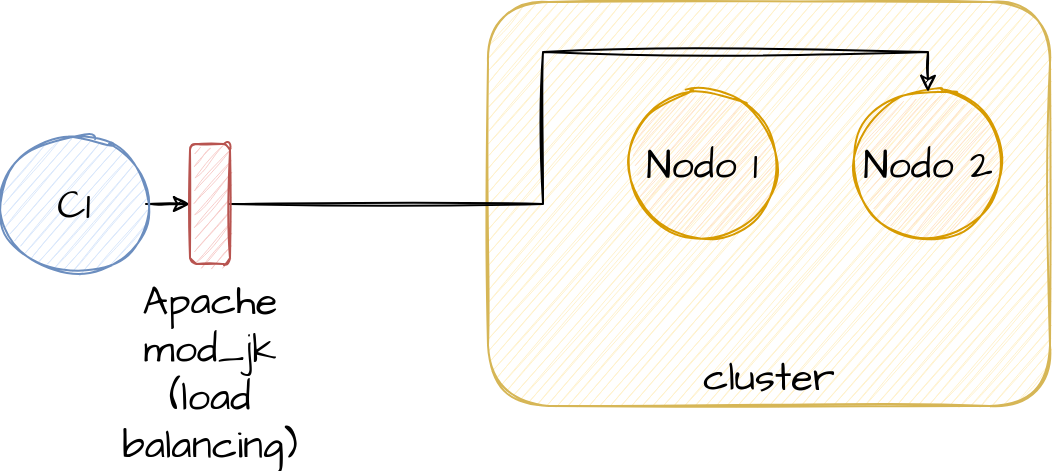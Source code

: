 <mxfile version="16.1.2" type="device"><diagram id="iR7kW6d5z7mH8W_eMVzF" name="Page-1"><mxGraphModel dx="946" dy="543" grid="0" gridSize="10" guides="1" tooltips="1" connect="1" arrows="1" fold="1" page="1" pageScale="1" pageWidth="827" pageHeight="1169" math="0" shadow="0"><root><mxCell id="0"/><mxCell id="1" parent="0"/><mxCell id="LwVA78MGahFg6l0W7koL-2" value="cluster" style="rounded=1;whiteSpace=wrap;html=1;sketch=1;hachureGap=4;fontFamily=Architects Daughter;fontSource=https%3A%2F%2Ffonts.googleapis.com%2Fcss%3Ffamily%3DArchitects%2BDaughter;fontSize=20;fillColor=#fff2cc;strokeColor=#d6b656;verticalAlign=bottom;" parent="1" vertex="1"><mxGeometry x="439" y="139" width="281" height="202" as="geometry"/></mxCell><mxCell id="0e-mokFK-Mai7gC2j-Q--2" value="Nodo 1" style="ellipse;whiteSpace=wrap;html=1;shadow=0;sketch=1;fontSize=20;fontFamily=Architects Daughter;fontSource=https%3A%2F%2Ffonts.googleapis.com%2Fcss%3Ffamily%3DArchitects%2BDaughter;fillColor=#ffe6cc;strokeColor=#d79b00;" parent="1" vertex="1"><mxGeometry x="510" y="184" width="72" height="72" as="geometry"/></mxCell><mxCell id="0e-mokFK-Mai7gC2j-Q--3" value="Nodo 2" style="ellipse;whiteSpace=wrap;html=1;shadow=0;sketch=1;fontSize=20;fontFamily=Architects Daughter;fontSource=https%3A%2F%2Ffonts.googleapis.com%2Fcss%3Ffamily%3DArchitects%2BDaughter;fillColor=#ffe6cc;strokeColor=#d79b00;" parent="1" vertex="1"><mxGeometry x="623" y="184" width="72" height="72" as="geometry"/></mxCell><mxCell id="0e-mokFK-Mai7gC2j-Q--8" style="edgeStyle=orthogonalEdgeStyle;rounded=0;sketch=1;orthogonalLoop=1;jettySize=auto;html=1;entryX=0;entryY=0.5;entryDx=0;entryDy=0;labelBackgroundColor=none;fontFamily=Architects Daughter;fontSource=https%3A%2F%2Ffonts.googleapis.com%2Fcss%3Ffamily%3DArchitects%2BDaughter;fontSize=20;" parent="1" source="0e-mokFK-Mai7gC2j-Q--4" target="0e-mokFK-Mai7gC2j-Q--7" edge="1"><mxGeometry relative="1" as="geometry"/></mxCell><mxCell id="0e-mokFK-Mai7gC2j-Q--4" value="C1" style="ellipse;whiteSpace=wrap;html=1;shadow=0;sketch=1;fontSize=20;fontFamily=Architects Daughter;fontSource=https%3A%2F%2Ffonts.googleapis.com%2Fcss%3Ffamily%3DArchitects%2BDaughter;fillColor=#dae8fc;strokeColor=#6c8ebf;" parent="1" vertex="1"><mxGeometry x="196" y="204" width="72" height="72" as="geometry"/></mxCell><mxCell id="0e-mokFK-Mai7gC2j-Q--9" style="edgeStyle=orthogonalEdgeStyle;rounded=0;sketch=1;orthogonalLoop=1;jettySize=auto;html=1;exitX=1;exitY=0.5;exitDx=0;exitDy=0;entryX=0.5;entryY=0;entryDx=0;entryDy=0;labelBackgroundColor=none;fontFamily=Architects Daughter;fontSource=https%3A%2F%2Ffonts.googleapis.com%2Fcss%3Ffamily%3DArchitects%2BDaughter;fontSize=20;" parent="1" source="0e-mokFK-Mai7gC2j-Q--7" target="0e-mokFK-Mai7gC2j-Q--3" edge="1"><mxGeometry relative="1" as="geometry"/></mxCell><mxCell id="0e-mokFK-Mai7gC2j-Q--7" value="Apache mod_jk&lt;br&gt;(load balancing)" style="rounded=1;whiteSpace=wrap;html=1;shadow=0;sketch=1;fontFamily=Architects Daughter;fontSource=https%3A%2F%2Ffonts.googleapis.com%2Fcss%3Ffamily%3DArchitects%2BDaughter;fontSize=20;fillColor=#f8cecc;strokeColor=#b85450;verticalAlign=top;labelPosition=center;verticalLabelPosition=bottom;align=center;" parent="1" vertex="1"><mxGeometry x="290" y="210" width="20" height="60" as="geometry"/></mxCell></root></mxGraphModel></diagram></mxfile>